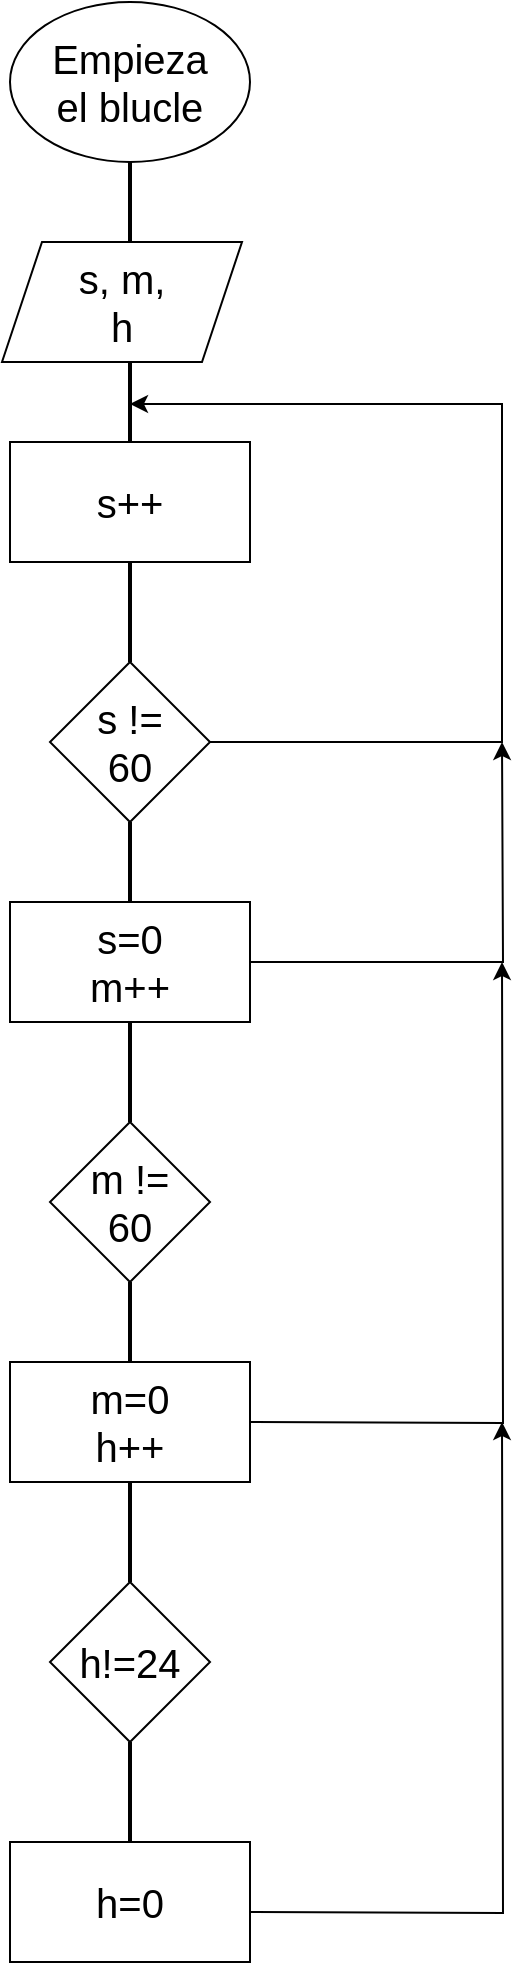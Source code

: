<mxfile version="15.4.3" type="github"><diagram id="AnUsDPSBeSt4e8mftgmY" name="Page-1"><mxGraphModel dx="862" dy="450" grid="1" gridSize="10" guides="1" tooltips="1" connect="1" arrows="1" fold="1" page="1" pageScale="1" pageWidth="827" pageHeight="1169" math="0" shadow="0"><root><mxCell id="0"/><mxCell id="1" parent="0"/><mxCell id="dADHSOl3d4U3YQjqoTq8-1" value="" style="ellipse;whiteSpace=wrap;html=1;" parent="1" vertex="1"><mxGeometry x="354" y="70" width="120" height="80" as="geometry"/></mxCell><mxCell id="dADHSOl3d4U3YQjqoTq8-2" value="Empieza el blucle" style="text;html=1;strokeColor=none;fillColor=none;align=center;verticalAlign=middle;whiteSpace=wrap;rounded=0;fontSize=20;" parent="1" vertex="1"><mxGeometry x="384" y="95" width="60" height="30" as="geometry"/></mxCell><mxCell id="dADHSOl3d4U3YQjqoTq8-4" value="" style="line;strokeWidth=2;direction=south;html=1;fontSize=20;" parent="1" vertex="1"><mxGeometry x="409" y="150" width="10" height="40" as="geometry"/></mxCell><mxCell id="dADHSOl3d4U3YQjqoTq8-5" value="" style="shape=parallelogram;perimeter=parallelogramPerimeter;whiteSpace=wrap;html=1;fixedSize=1;fontSize=20;" parent="1" vertex="1"><mxGeometry x="350" y="190" width="120" height="60" as="geometry"/></mxCell><mxCell id="dADHSOl3d4U3YQjqoTq8-6" value="s, m, h" style="text;html=1;strokeColor=none;fillColor=none;align=center;verticalAlign=middle;whiteSpace=wrap;rounded=0;fontSize=20;" parent="1" vertex="1"><mxGeometry x="380" y="205" width="60" height="30" as="geometry"/></mxCell><mxCell id="dADHSOl3d4U3YQjqoTq8-7" value="" style="line;strokeWidth=2;direction=south;html=1;fontSize=20;" parent="1" vertex="1"><mxGeometry x="409" y="250" width="10" height="40" as="geometry"/></mxCell><mxCell id="dADHSOl3d4U3YQjqoTq8-11" value="" style="rounded=0;whiteSpace=wrap;html=1;fontSize=20;" parent="1" vertex="1"><mxGeometry x="354" y="290" width="120" height="60" as="geometry"/></mxCell><mxCell id="dADHSOl3d4U3YQjqoTq8-12" value="s++" style="text;html=1;strokeColor=none;fillColor=none;align=center;verticalAlign=middle;whiteSpace=wrap;rounded=0;fontSize=20;" parent="1" vertex="1"><mxGeometry x="384" y="305" width="60" height="30" as="geometry"/></mxCell><mxCell id="dADHSOl3d4U3YQjqoTq8-15" value="" style="rhombus;whiteSpace=wrap;html=1;fontSize=20;" parent="1" vertex="1"><mxGeometry x="374" y="400" width="80" height="80" as="geometry"/></mxCell><mxCell id="dADHSOl3d4U3YQjqoTq8-16" value="s != 60" style="text;html=1;strokeColor=none;fillColor=none;align=center;verticalAlign=middle;whiteSpace=wrap;rounded=0;fontSize=20;" parent="1" vertex="1"><mxGeometry x="384" y="425" width="60" height="30" as="geometry"/></mxCell><mxCell id="dADHSOl3d4U3YQjqoTq8-18" value="" style="line;strokeWidth=2;direction=south;html=1;fontSize=20;" parent="1" vertex="1"><mxGeometry x="409" y="350" width="10" height="50" as="geometry"/></mxCell><mxCell id="dADHSOl3d4U3YQjqoTq8-19" value="" style="endArrow=classic;html=1;rounded=0;fontSize=20;edgeStyle=orthogonalEdgeStyle;" parent="1" edge="1"><mxGeometry width="50" height="50" relative="1" as="geometry"><mxPoint x="454" y="440" as="sourcePoint"/><mxPoint x="414" y="271" as="targetPoint"/><Array as="points"><mxPoint x="600" y="440"/><mxPoint x="600" y="271"/></Array></mxGeometry></mxCell><mxCell id="dADHSOl3d4U3YQjqoTq8-20" value="" style="line;strokeWidth=2;direction=south;html=1;fontSize=20;" parent="1" vertex="1"><mxGeometry x="409" y="480" width="10" height="50" as="geometry"/></mxCell><mxCell id="dADHSOl3d4U3YQjqoTq8-26" value="" style="rounded=0;whiteSpace=wrap;html=1;fontSize=20;verticalAlign=top;" parent="1" vertex="1"><mxGeometry x="354" y="520" width="120" height="60" as="geometry"/></mxCell><mxCell id="dADHSOl3d4U3YQjqoTq8-27" value="s=0&lt;br&gt;m++" style="text;html=1;strokeColor=none;fillColor=none;align=center;verticalAlign=middle;whiteSpace=wrap;rounded=0;fontSize=20;" parent="1" vertex="1"><mxGeometry x="384" y="535" width="60" height="30" as="geometry"/></mxCell><mxCell id="dADHSOl3d4U3YQjqoTq8-29" value="" style="line;strokeWidth=2;direction=south;html=1;fontSize=20;" parent="1" vertex="1"><mxGeometry x="409" y="580" width="10" height="50" as="geometry"/></mxCell><mxCell id="dADHSOl3d4U3YQjqoTq8-32" value="" style="rhombus;whiteSpace=wrap;html=1;fontSize=20;verticalAlign=top;" parent="1" vertex="1"><mxGeometry x="374" y="630" width="80" height="80" as="geometry"/></mxCell><mxCell id="dADHSOl3d4U3YQjqoTq8-33" value="m != 60" style="text;html=1;strokeColor=none;fillColor=none;align=center;verticalAlign=middle;whiteSpace=wrap;rounded=0;fontSize=20;" parent="1" vertex="1"><mxGeometry x="384" y="655" width="60" height="30" as="geometry"/></mxCell><mxCell id="dADHSOl3d4U3YQjqoTq8-35" value="" style="line;strokeWidth=2;direction=south;html=1;fontSize=20;" parent="1" vertex="1"><mxGeometry x="409" y="710" width="10" height="50" as="geometry"/></mxCell><mxCell id="dADHSOl3d4U3YQjqoTq8-36" value="" style="rounded=0;whiteSpace=wrap;html=1;fontSize=20;verticalAlign=top;" parent="1" vertex="1"><mxGeometry x="354" y="750" width="120" height="60" as="geometry"/></mxCell><mxCell id="dADHSOl3d4U3YQjqoTq8-38" value="" style="endArrow=classic;html=1;rounded=0;fontSize=20;edgeStyle=orthogonalEdgeStyle;exitX=1;exitY=0.5;exitDx=0;exitDy=0;" parent="1" edge="1"><mxGeometry width="50" height="50" relative="1" as="geometry"><mxPoint x="474" y="780" as="sourcePoint"/><mxPoint x="600" y="550" as="targetPoint"/></mxGeometry></mxCell><mxCell id="dADHSOl3d4U3YQjqoTq8-39" value="m=0&lt;br&gt;h++" style="text;html=1;strokeColor=none;fillColor=none;align=center;verticalAlign=middle;whiteSpace=wrap;rounded=0;fontSize=20;" parent="1" vertex="1"><mxGeometry x="384" y="765" width="60" height="30" as="geometry"/></mxCell><mxCell id="dADHSOl3d4U3YQjqoTq8-23" value="" style="endArrow=classic;html=1;rounded=0;fontSize=20;edgeStyle=orthogonalEdgeStyle;exitX=1;exitY=0.5;exitDx=0;exitDy=0;" parent="1" source="dADHSOl3d4U3YQjqoTq8-26" edge="1"><mxGeometry width="50" height="50" relative="1" as="geometry"><mxPoint x="480" y="550" as="sourcePoint"/><mxPoint x="600" y="440" as="targetPoint"/></mxGeometry></mxCell><mxCell id="dADHSOl3d4U3YQjqoTq8-40" value="" style="line;strokeWidth=2;direction=south;html=1;fontSize=20;" parent="1" vertex="1"><mxGeometry x="409" y="810" width="10" height="50" as="geometry"/></mxCell><mxCell id="dADHSOl3d4U3YQjqoTq8-41" value="" style="rhombus;whiteSpace=wrap;html=1;fontSize=20;verticalAlign=top;" parent="1" vertex="1"><mxGeometry x="374" y="860" width="80" height="80" as="geometry"/></mxCell><mxCell id="dADHSOl3d4U3YQjqoTq8-42" value="h!=24" style="text;html=1;strokeColor=none;fillColor=none;align=center;verticalAlign=middle;whiteSpace=wrap;rounded=0;fontSize=20;" parent="1" vertex="1"><mxGeometry x="384" y="885" width="60" height="30" as="geometry"/></mxCell><mxCell id="dADHSOl3d4U3YQjqoTq8-44" value="" style="rounded=0;whiteSpace=wrap;html=1;fontSize=20;verticalAlign=top;" parent="1" vertex="1"><mxGeometry x="354" y="990" width="120" height="60" as="geometry"/></mxCell><mxCell id="dADHSOl3d4U3YQjqoTq8-45" value="" style="line;strokeWidth=2;direction=south;html=1;fontSize=20;" parent="1" vertex="1"><mxGeometry x="409" y="940" width="10" height="50" as="geometry"/></mxCell><mxCell id="dADHSOl3d4U3YQjqoTq8-46" value="h=0" style="text;html=1;strokeColor=none;fillColor=none;align=center;verticalAlign=middle;whiteSpace=wrap;rounded=0;fontSize=20;" parent="1" vertex="1"><mxGeometry x="384" y="1005" width="60" height="30" as="geometry"/></mxCell><mxCell id="dADHSOl3d4U3YQjqoTq8-47" value="" style="endArrow=classic;html=1;rounded=0;fontSize=20;edgeStyle=orthogonalEdgeStyle;exitX=1;exitY=0.5;exitDx=0;exitDy=0;" parent="1" edge="1"><mxGeometry width="50" height="50" relative="1" as="geometry"><mxPoint x="474" y="1025" as="sourcePoint"/><mxPoint x="600" y="780" as="targetPoint"/></mxGeometry></mxCell></root></mxGraphModel></diagram></mxfile>